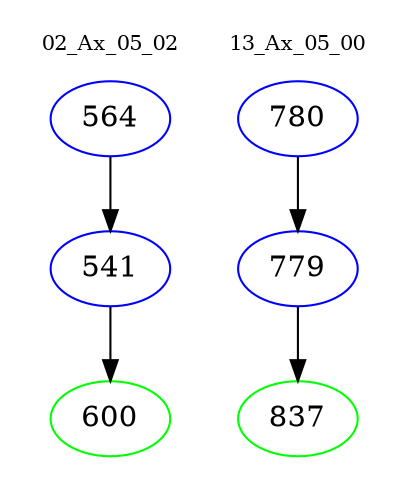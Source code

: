 digraph{
subgraph cluster_0 {
color = white
label = "02_Ax_05_02";
fontsize=10;
T0_564 [label="564", color="blue"]
T0_564 -> T0_541 [color="black"]
T0_541 [label="541", color="blue"]
T0_541 -> T0_600 [color="black"]
T0_600 [label="600", color="green"]
}
subgraph cluster_1 {
color = white
label = "13_Ax_05_00";
fontsize=10;
T1_780 [label="780", color="blue"]
T1_780 -> T1_779 [color="black"]
T1_779 [label="779", color="blue"]
T1_779 -> T1_837 [color="black"]
T1_837 [label="837", color="green"]
}
}
